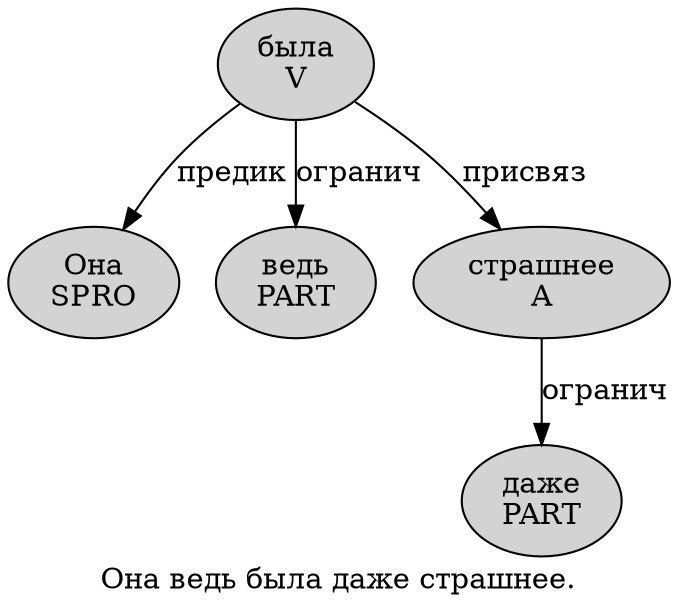 digraph SENTENCE_1108 {
	graph [label="Она ведь была даже страшнее."]
	node [style=filled]
		0 [label="Она
SPRO" color="" fillcolor=lightgray penwidth=1 shape=ellipse]
		1 [label="ведь
PART" color="" fillcolor=lightgray penwidth=1 shape=ellipse]
		2 [label="была
V" color="" fillcolor=lightgray penwidth=1 shape=ellipse]
		3 [label="даже
PART" color="" fillcolor=lightgray penwidth=1 shape=ellipse]
		4 [label="страшнее
A" color="" fillcolor=lightgray penwidth=1 shape=ellipse]
			4 -> 3 [label="огранич"]
			2 -> 0 [label="предик"]
			2 -> 1 [label="огранич"]
			2 -> 4 [label="присвяз"]
}
